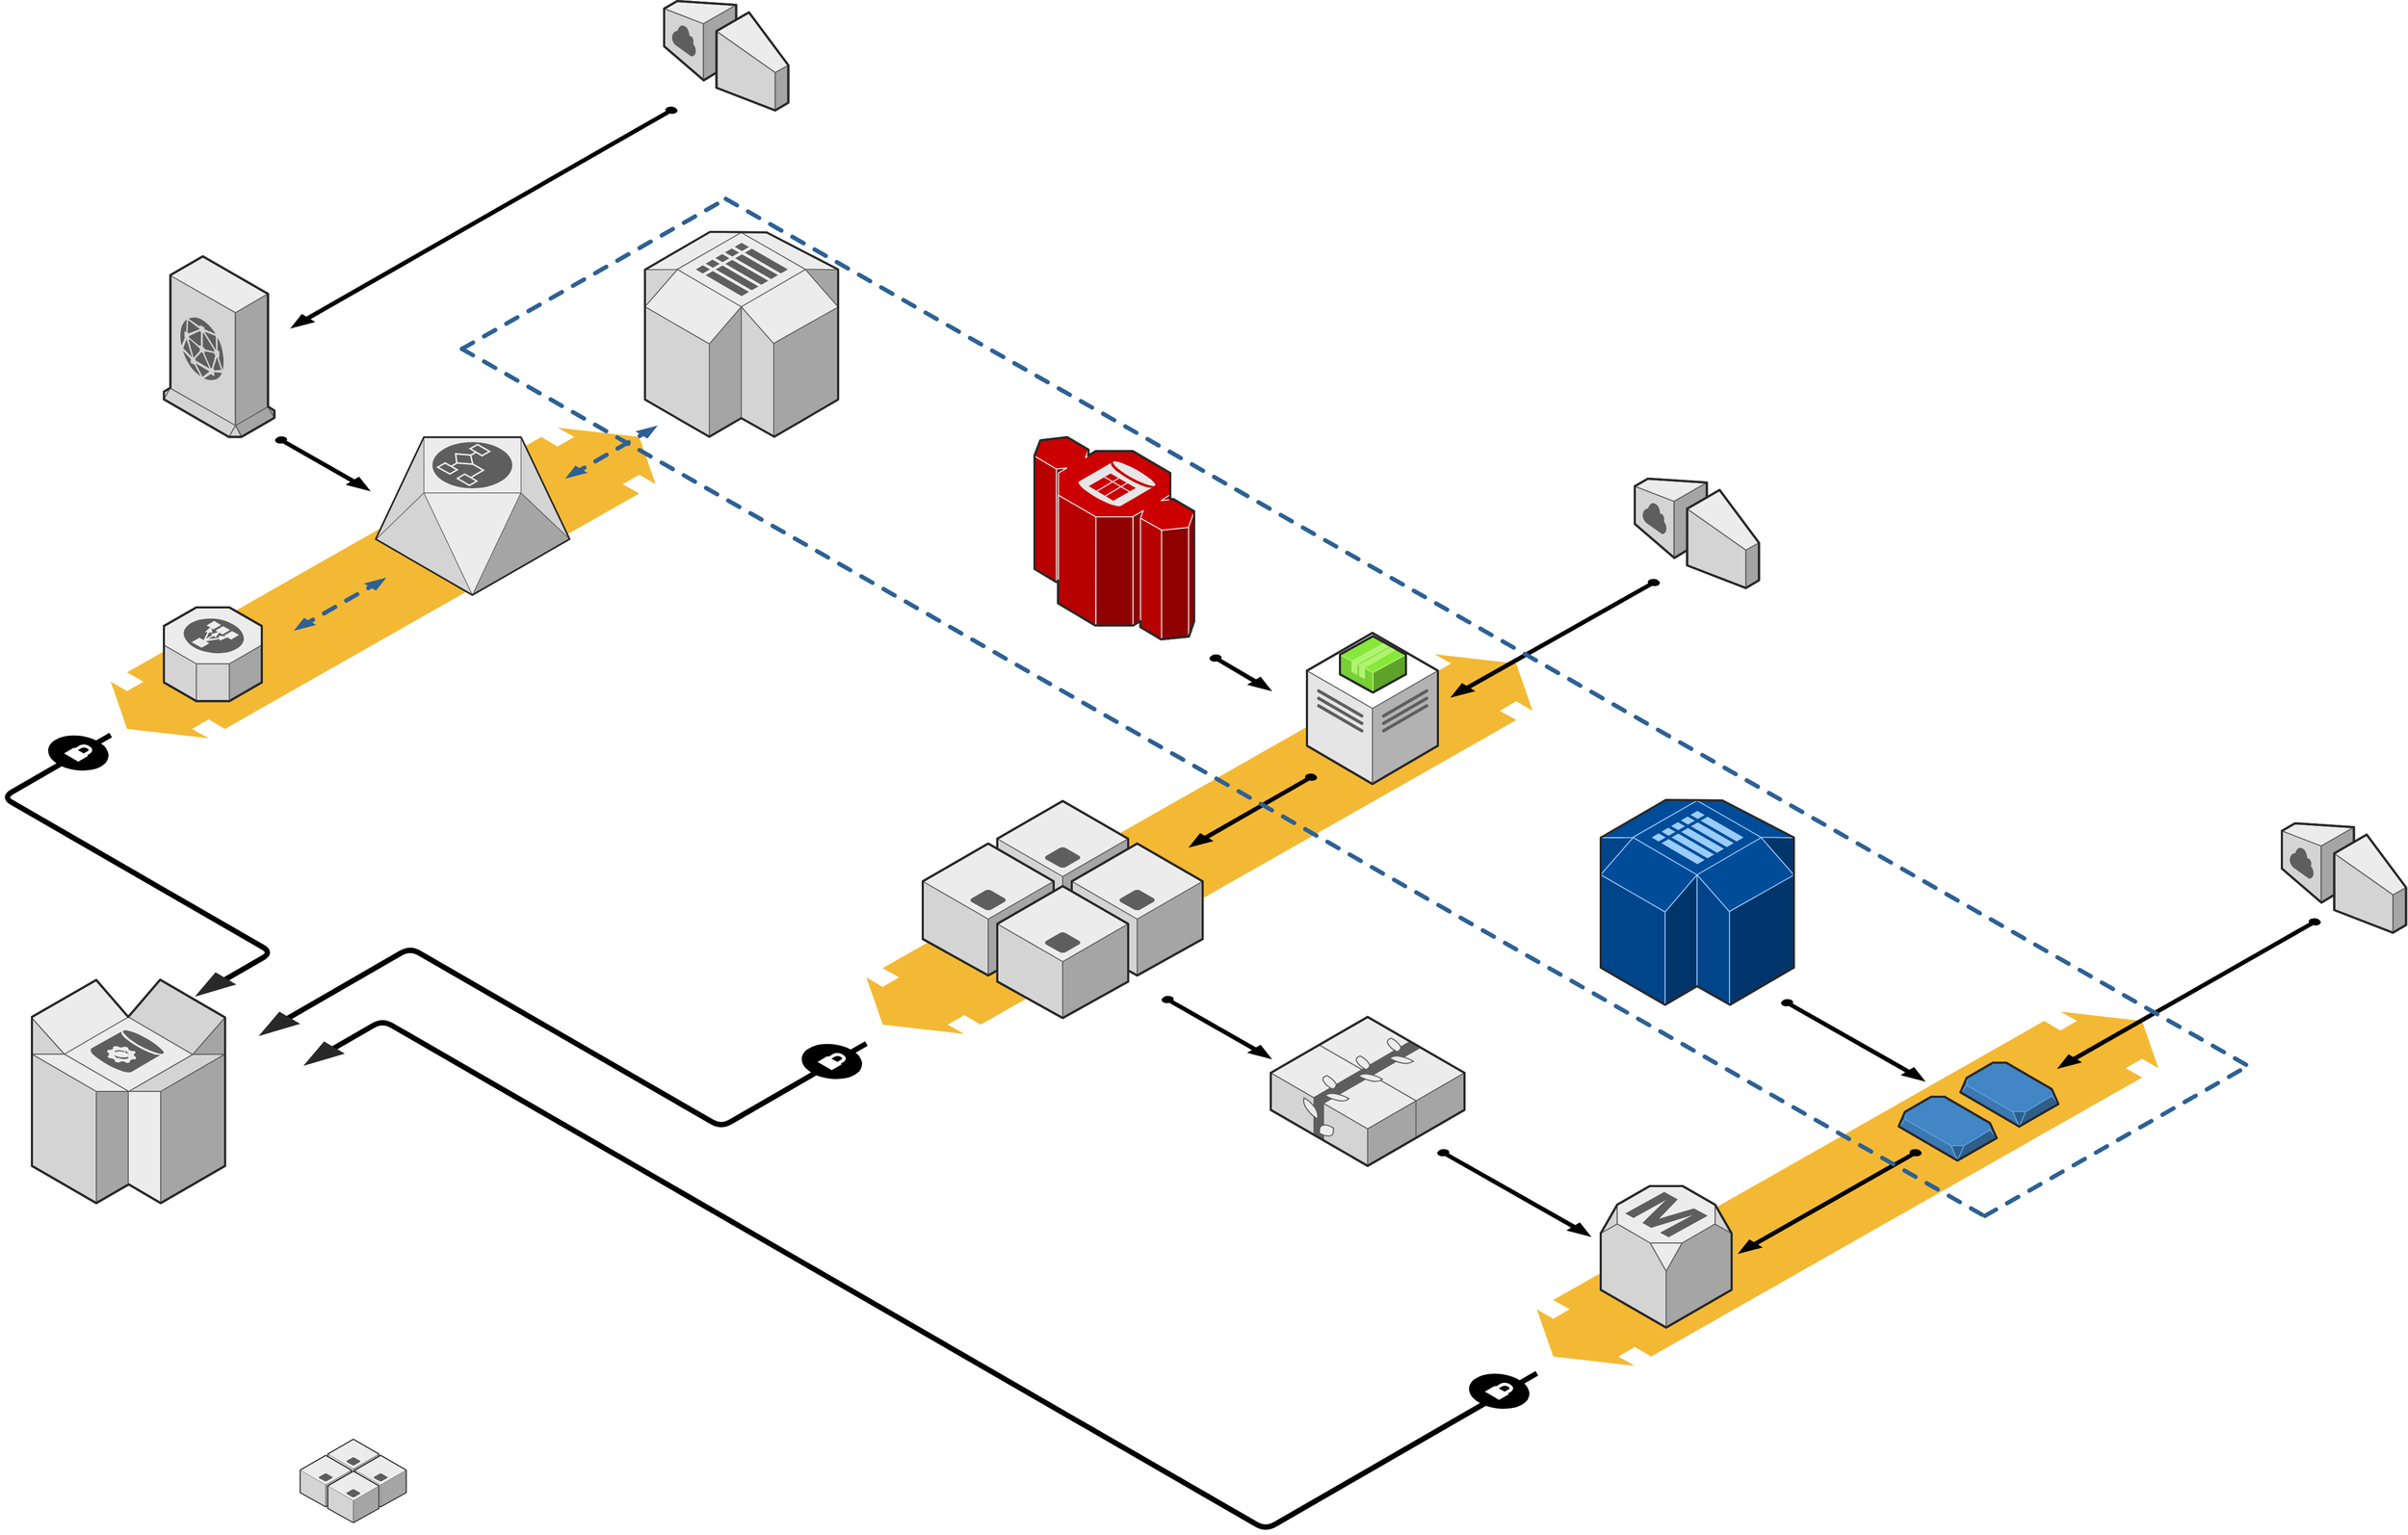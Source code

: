 <mxfile version="15.5.1" type="github" pages="2">
  <diagram name="Page-1" id="aaaa8250-4180-3840-79b5-4cada1eebb92">
    <mxGraphModel dx="2060" dy="1175" grid="1" gridSize="10" guides="1" tooltips="1" connect="1" arrows="1" fold="1" page="1" pageScale="1" pageWidth="850" pageHeight="1100" background="none" math="0" shadow="0">
      <root>
        <mxCell id="0" />
        <mxCell id="1" parent="0" />
        <mxCell id="d5ac148becb70bc-7" value="" style="verticalLabelPosition=bottom;html=1;verticalAlign=top;strokeWidth=1;dashed=0;shape=mxgraph.aws3d.flatDoubleEdge;fillColor=#000000;aspect=fixed;rounded=1;shadow=0;comic=0;fontFamily=Verdana;fontSize=12;flipV=1;" parent="1" vertex="1">
          <mxGeometry x="1602" y="1328" width="584" height="333" as="geometry" />
        </mxCell>
        <mxCell id="1a8abee3a6cfdf20-38" value="" style="verticalLabelPosition=bottom;html=1;verticalAlign=top;strokeWidth=1;dashed=0;shape=mxgraph.aws3d.flatDoubleEdge;fillColor=#000000;aspect=fixed;rounded=1;shadow=0;comic=0;fontFamily=Verdana;fontSize=12;flipV=1;" parent="1" vertex="1">
          <mxGeometry x="972" y="992" width="626" height="357" as="geometry" />
        </mxCell>
        <mxCell id="1a8abee3a6cfdf20-28" value="" style="verticalLabelPosition=bottom;html=1;verticalAlign=top;strokeWidth=1;dashed=0;shape=mxgraph.aws3d.flatDoubleEdge;fillColor=#000000;aspect=fixed;rounded=1;shadow=0;comic=0;fontFamily=Verdana;fontSize=12;flipV=1;" parent="1" vertex="1">
          <mxGeometry x="262" y="779" width="512" height="292" as="geometry" />
        </mxCell>
        <mxCell id="1a8abee3a6cfdf20-3" value="" style="edgeStyle=isometricEdgeStyle;endArrow=none;html=1;labelBackgroundColor=none;strokeWidth=5;fontFamily=Verdana;fontSize=12" parent="1" edge="1">
          <mxGeometry width="50" height="100" relative="1" as="geometry">
            <mxPoint x="352" y="1308" as="sourcePoint" />
            <mxPoint x="262" y="1068" as="targetPoint" />
            <Array as="points">
              <mxPoint x="302" y="1208" />
            </Array>
          </mxGeometry>
        </mxCell>
        <mxCell id="1a8abee3a6cfdf20-4" value="" style="verticalLabelPosition=bottom;html=1;verticalAlign=top;strokeWidth=1;dashed=0;shape=mxgraph.aws3d.dynamoDb;fillColor=#ECECEC;strokeColor=#5E5E5E;aspect=fixed;rounded=1;shadow=0;comic=0;fontSize=12" parent="1" vertex="1">
          <mxGeometry x="188" y="1298" width="181.5" height="210" as="geometry" />
        </mxCell>
        <mxCell id="1a8abee3a6cfdf20-5" value="" style="edgeStyle=isometricEdgeStyle;endArrow=none;html=1;labelBackgroundColor=none;strokeColor=#000000;strokeWidth=5;fontFamily=Verdana;fontSize=12" parent="1" edge="1">
          <mxGeometry width="50" height="100" relative="1" as="geometry">
            <mxPoint x="422" y="1338" as="sourcePoint" />
            <mxPoint x="972" y="1358" as="targetPoint" />
            <Array as="points">
              <mxPoint x="682" y="1348" />
            </Array>
          </mxGeometry>
        </mxCell>
        <mxCell id="1a8abee3a6cfdf20-6" value="" style="verticalLabelPosition=bottom;html=1;verticalAlign=top;strokeWidth=1;dashed=0;shape=mxgraph.aws3d.elasticLoadBalancing;fillColor=#ECECEC;strokeColor=#5E5E5E;aspect=fixed;rounded=1;shadow=0;comic=0;fontSize=12;" parent="1" vertex="1">
          <mxGeometry x="312" y="948" width="92" height="88.17" as="geometry" />
        </mxCell>
        <mxCell id="1a8abee3a6cfdf20-7" value="" style="verticalLabelPosition=bottom;html=1;verticalAlign=top;strokeWidth=1;dashed=0;shape=mxgraph.aws3d.workflowService;fillColor=#ECECEC;strokeColor=#5E5E5E;aspect=fixed;rounded=1;shadow=0;comic=0;fontSize=12" parent="1" vertex="1">
          <mxGeometry x="511" y="788" width="182.2" height="148.4" as="geometry" />
        </mxCell>
        <mxCell id="1a8abee3a6cfdf20-8" value="" style="verticalLabelPosition=bottom;html=1;verticalAlign=top;strokeWidth=1;dashed=0;shape=mxgraph.aws3d.cloudfront;fillColor=#ECECEC;strokeColor=#5E5E5E;aspect=fixed;rounded=1;shadow=0;comic=0;fontSize=12" parent="1" vertex="1">
          <mxGeometry x="312" y="618" width="103.8" height="169.8" as="geometry" />
        </mxCell>
        <mxCell id="1a8abee3a6cfdf20-9" value="" style="verticalLabelPosition=bottom;html=1;verticalAlign=top;strokeWidth=1;dashed=0;shape=mxgraph.aws3d.internetGateway;fillColor=#ECECEC;strokeColor=#5E5E5E;aspect=fixed;rounded=1;shadow=0;comic=0;fontSize=12;flipH=1;flipV=0;" parent="1" vertex="1">
          <mxGeometry x="782" y="378" width="116.7" height="102.8" as="geometry" />
        </mxCell>
        <mxCell id="1a8abee3a6cfdf20-10" value="" style="verticalLabelPosition=bottom;html=1;verticalAlign=top;strokeWidth=1;dashed=0;shape=mxgraph.aws3d.internetGateway;fillColor=#ECECEC;strokeColor=#5E5E5E;aspect=fixed;rounded=1;shadow=0;comic=0;fontSize=12;flipH=1;flipV=0;" parent="1" vertex="1">
          <mxGeometry x="1694" y="827" width="116.7" height="102.8" as="geometry" />
        </mxCell>
        <mxCell id="1a8abee3a6cfdf20-11" value="" style="verticalLabelPosition=bottom;html=1;verticalAlign=top;strokeWidth=1;dashed=0;shape=mxgraph.aws3d.internetGateway;fillColor=#ECECEC;strokeColor=#5E5E5E;aspect=fixed;rounded=1;shadow=0;comic=0;fontSize=12;flipH=1;flipV=0;" parent="1" vertex="1">
          <mxGeometry x="2302" y="1151" width="116.7" height="102.8" as="geometry" />
        </mxCell>
        <mxCell id="1a8abee3a6cfdf20-12" value="" style="verticalLabelPosition=bottom;html=1;verticalAlign=top;strokeWidth=1;dashed=0;shape=mxgraph.aws3d.redshift;fillColor=#CC0000;strokeColor=#E6E6E6;aspect=fixed;rounded=1;shadow=0;comic=0;fontSize=12" parent="1" vertex="1">
          <mxGeometry x="1130" y="788" width="150" height="190" as="geometry" />
        </mxCell>
        <mxCell id="1a8abee3a6cfdf20-13" value="" style="verticalLabelPosition=bottom;html=1;verticalAlign=top;strokeWidth=1;dashed=0;shape=mxgraph.aws3d.simpleDb2;fillColor=#ECECEC;strokeColor=#5E5E5E;aspect=fixed;rounded=1;shadow=0;comic=0;fontSize=12" parent="1" vertex="1">
          <mxGeometry x="764" y="595" width="181.5" height="192.6" as="geometry" />
        </mxCell>
        <mxCell id="1a8abee3a6cfdf20-14" value="" style="verticalLabelPosition=bottom;html=1;verticalAlign=top;strokeWidth=1;dashed=0;shape=mxgraph.aws3d.snapshot;fillColor=#4286c5;strokeColor=#57A2D8;aspect=fixed;rounded=1;shadow=0;comic=0;fontSize=12" parent="1" vertex="1">
          <mxGeometry x="2000" y="1376" width="92" height="60" as="geometry" />
        </mxCell>
        <mxCell id="1a8abee3a6cfdf20-15" value="" style="verticalLabelPosition=bottom;html=1;verticalAlign=top;strokeWidth=1;dashed=0;shape=mxgraph.aws3d.application_server;fillColor=#ECECEC;strokeColor=#5E5E5E;aspect=fixed;rounded=1;shadow=0;comic=0;fontSize=12" parent="1" vertex="1">
          <mxGeometry x="1095" y="1130" width="123" height="124" as="geometry" />
        </mxCell>
        <mxCell id="1a8abee3a6cfdf20-16" value="" style="verticalLabelPosition=bottom;html=1;verticalAlign=top;strokeWidth=1;dashed=0;shape=mxgraph.aws3d.application_server;fillColor=#ECECEC;strokeColor=#5E5E5E;aspect=fixed;rounded=1;shadow=0;comic=0;fontSize=12" parent="1" vertex="1">
          <mxGeometry x="1025" y="1170" width="123" height="124" as="geometry" />
        </mxCell>
        <mxCell id="1a8abee3a6cfdf20-17" value="" style="verticalLabelPosition=bottom;html=1;verticalAlign=top;strokeWidth=1;dashed=0;shape=mxgraph.aws3d.application_server;fillColor=#ECECEC;strokeColor=#5E5E5E;aspect=fixed;rounded=1;shadow=0;comic=0;fontSize=12" parent="1" vertex="1">
          <mxGeometry x="1165" y="1170" width="123" height="124" as="geometry" />
        </mxCell>
        <mxCell id="1a8abee3a6cfdf20-18" value="" style="verticalLabelPosition=bottom;html=1;verticalAlign=top;strokeWidth=1;dashed=0;shape=mxgraph.aws3d.application_server;fillColor=#ECECEC;strokeColor=#5E5E5E;aspect=fixed;rounded=1;shadow=0;comic=0;fontSize=12" parent="1" vertex="1">
          <mxGeometry x="1095" y="1210" width="123" height="124" as="geometry" />
        </mxCell>
        <mxCell id="1a8abee3a6cfdf20-19" value="" style="verticalLabelPosition=bottom;html=1;verticalAlign=top;strokeWidth=1;dashed=0;shape=mxgraph.aws3d.elasticBeanstalk;fillColor=#ECECEC;strokeColor=#5E5E5E;aspect=fixed;rounded=1;shadow=0;comic=0;fontSize=12" parent="1" vertex="1">
          <mxGeometry x="1352" y="1333" width="182" height="140" as="geometry" />
        </mxCell>
        <mxCell id="1a8abee3a6cfdf20-20" value="" style="verticalLabelPosition=bottom;html=1;verticalAlign=top;strokeWidth=1;dashed=0;shape=mxgraph.aws3d.simpleDb2;fillColor=#004C99;strokeColor=#99CCFF;aspect=fixed;rounded=1;shadow=0;comic=0;fontSize=12" parent="1" vertex="1">
          <mxGeometry x="1662" y="1129" width="181.5" height="192.6" as="geometry" />
        </mxCell>
        <mxCell id="1a8abee3a6cfdf20-22" value="" style="verticalLabelPosition=bottom;html=1;verticalAlign=top;strokeWidth=1;dashed=0;shape=mxgraph.aws3d.dataCenter;fillColor=#ffffff;strokeColor=#5E5E5E;aspect=fixed;rounded=1;shadow=0;comic=0;fontSize=12" parent="1" vertex="1">
          <mxGeometry x="1386" y="972" width="123" height="142" as="geometry" />
        </mxCell>
        <mxCell id="1a8abee3a6cfdf20-23" value="" style="verticalLabelPosition=bottom;html=1;verticalAlign=top;strokeWidth=1;dashed=0;shape=mxgraph.aws3d.application2;fillColor=#86E83A;strokeColor=#B0F373;aspect=fixed;rounded=1;shadow=0;comic=0;fontSize=12" parent="1" vertex="1">
          <mxGeometry x="1417" y="975" width="62" height="53" as="geometry" />
        </mxCell>
        <mxCell id="1a8abee3a6cfdf20-25" value="" style="verticalLabelPosition=bottom;html=1;verticalAlign=top;strokeWidth=1;dashed=0;shape=mxgraph.aws3d.arrowhead;aspect=fixed;rounded=1;shadow=0;comic=0;fillColor=none;fontFamily=Verdana;fontSize=12;fontColor=#000000;flipV=1;" parent="1" vertex="1">
          <mxGeometry x="341" y="1291" width="39" height="23" as="geometry" />
        </mxCell>
        <mxCell id="1a8abee3a6cfdf20-27" value="" style="verticalLabelPosition=bottom;html=1;verticalAlign=top;strokeWidth=1;dashed=0;shape=mxgraph.aws3d.arrowhead;aspect=fixed;rounded=1;shadow=0;comic=0;fillColor=none;fontFamily=Verdana;fontSize=12;fontColor=#000000;flipV=1;" parent="1" vertex="1">
          <mxGeometry x="401" y="1328" width="39" height="23" as="geometry" />
        </mxCell>
        <mxCell id="1a8abee3a6cfdf20-1" value="" style="verticalLabelPosition=bottom;html=1;verticalAlign=top;strokeWidth=1;dashed=0;shape=mxgraph.aws3d.secureConnection;fillColor=#000000;strokeColor=#ffffff;aspect=fixed;rounded=1;shadow=0;comic=0;fontSize=12" parent="1" vertex="1">
          <mxGeometry x="203" y="1068" width="57.0" height="34" as="geometry" />
        </mxCell>
        <mxCell id="1a8abee3a6cfdf20-29" value="" style="verticalLabelPosition=bottom;html=1;verticalAlign=top;strokeWidth=1;dashed=0;shape=mxgraph.aws3d.dashedEdgeDouble;fillColor=#000000;aspect=fixed;rounded=1;shadow=0;comic=0;fontFamily=Verdana;fontSize=12;flipV=1;" parent="1" vertex="1">
          <mxGeometry x="434" y="920" width="87" height="50" as="geometry" />
        </mxCell>
        <mxCell id="1a8abee3a6cfdf20-30" value="" style="verticalLabelPosition=bottom;html=1;verticalAlign=top;strokeWidth=1;dashed=0;shape=mxgraph.aws3d.dashedEdgeDouble;fillColor=#000000;aspect=fixed;rounded=1;shadow=0;comic=0;fontFamily=Verdana;fontSize=12;flipV=1;" parent="1" vertex="1">
          <mxGeometry x="689" y="777" width="87" height="50" as="geometry" />
        </mxCell>
        <mxCell id="1a8abee3a6cfdf20-33" value="" style="verticalLabelPosition=bottom;html=1;verticalAlign=top;strokeWidth=1;dashed=0;shape=mxgraph.aws3d.arrowSE;fillColor=#000000;aspect=fixed;rounded=1;shadow=0;comic=0;fontFamily=Verdana;fontSize=12;" parent="1" vertex="1">
          <mxGeometry x="417" y="788" width="88" height="50" as="geometry" />
        </mxCell>
        <mxCell id="1a8abee3a6cfdf20-34" value="" style="verticalLabelPosition=bottom;html=1;verticalAlign=top;strokeWidth=1;dashed=0;shape=mxgraph.aws3d.arrowSW;fillColor=#000000;aspect=fixed;rounded=1;shadow=0;comic=0;fontFamily=Verdana;fontSize=12;" parent="1" vertex="1">
          <mxGeometry x="432" y="478" width="362" height="207" as="geometry" />
        </mxCell>
        <mxCell id="1a8abee3a6cfdf20-35" value="" style="verticalLabelPosition=bottom;html=1;verticalAlign=top;strokeWidth=1;dashed=0;shape=mxgraph.aws3d.arrowSE;fillColor=#000000;aspect=fixed;rounded=1;shadow=0;comic=0;fontFamily=Verdana;fontSize=12" parent="1" vertex="1">
          <mxGeometry x="1295" y="993" width="57" height="33" as="geometry" />
        </mxCell>
        <mxCell id="1a8abee3a6cfdf20-36" value="" style="verticalLabelPosition=bottom;html=1;verticalAlign=top;strokeWidth=1;dashed=0;shape=mxgraph.aws3d.arrowSW;fillColor=#000000;aspect=fixed;rounded=1;shadow=0;comic=0;fontFamily=Verdana;fontSize=12" parent="1" vertex="1">
          <mxGeometry x="1522" y="922" width="195" height="110" as="geometry" />
        </mxCell>
        <mxCell id="1a8abee3a6cfdf20-37" value="" style="verticalLabelPosition=bottom;html=1;verticalAlign=top;strokeWidth=1;dashed=0;shape=mxgraph.aws3d.arrowSW;fillColor=#000000;aspect=fixed;rounded=1;shadow=0;comic=0;fontFamily=Verdana;fontSize=12" parent="1" vertex="1">
          <mxGeometry x="1276" y="1105" width="119" height="68" as="geometry" />
        </mxCell>
        <mxCell id="1a8abee3a6cfdf20-39" value="" style="verticalLabelPosition=bottom;html=1;verticalAlign=top;strokeWidth=1;dashed=0;shape=mxgraph.aws3d.arrowSE;fillColor=#000000;aspect=fixed;rounded=1;shadow=0;comic=0;fontFamily=Verdana;fontSize=12" parent="1" vertex="1">
          <mxGeometry x="1250" y="1314" width="102" height="58" as="geometry" />
        </mxCell>
        <mxCell id="d5ac148becb70bc-1" value="" style="verticalLabelPosition=bottom;html=1;verticalAlign=top;strokeWidth=1;dashed=0;shape=mxgraph.aws3d.arrowSE;fillColor=#000000;aspect=fixed;rounded=1;shadow=0;comic=0;fontFamily=Verdana;fontSize=12" parent="1" vertex="1">
          <mxGeometry x="1509" y="1458" width="143" height="81" as="geometry" />
        </mxCell>
        <mxCell id="d5ac148becb70bc-2" value="" style="verticalLabelPosition=bottom;html=1;verticalAlign=top;strokeWidth=1;dashed=0;shape=mxgraph.aws3d.snapshot;fillColor=#4286c5;strokeColor=#57A2D8;aspect=fixed;rounded=1;shadow=0;comic=0;fontFamily=Verdana;fontSize=12" parent="1" vertex="1">
          <mxGeometry x="1942" y="1408" width="92" height="60" as="geometry" />
        </mxCell>
        <mxCell id="d5ac148becb70bc-3" value="" style="verticalLabelPosition=bottom;html=1;verticalAlign=top;strokeWidth=1;dashed=0;shape=mxgraph.aws3d.rdsMaster;fillColor=#ECECEC;strokeColor=#5E5E5E;aspect=fixed;rounded=1;shadow=0;comic=0;fontFamily=Verdana;fontSize=12" parent="1" vertex="1">
          <mxGeometry x="1662" y="1492" width="123" height="133" as="geometry" />
        </mxCell>
        <mxCell id="d5ac148becb70bc-4" value="" style="verticalLabelPosition=bottom;html=1;verticalAlign=top;strokeWidth=1;dashed=0;shape=mxgraph.aws3d.arrowSW;fillColor=#000000;aspect=fixed;rounded=1;shadow=0;comic=0;fontFamily=Verdana;fontSize=12" parent="1" vertex="1">
          <mxGeometry x="1792" y="1458" width="171" height="97" as="geometry" />
        </mxCell>
        <mxCell id="d5ac148becb70bc-5" value="" style="verticalLabelPosition=bottom;html=1;verticalAlign=top;strokeWidth=1;dashed=0;shape=mxgraph.aws3d.arrowSE;fillColor=#000000;aspect=fixed;rounded=1;shadow=0;comic=0;fontFamily=Verdana;fontSize=12" parent="1" vertex="1">
          <mxGeometry x="1832" y="1317" width="134" height="76" as="geometry" />
        </mxCell>
        <mxCell id="d5ac148becb70bc-6" value="" style="verticalLabelPosition=bottom;html=1;verticalAlign=top;strokeWidth=1;dashed=0;shape=mxgraph.aws3d.arrowSW;fillColor=#000000;aspect=fixed;rounded=1;shadow=0;comic=0;fontFamily=Verdana;fontSize=12" parent="1" vertex="1">
          <mxGeometry x="2092" y="1241" width="246" height="140" as="geometry" />
        </mxCell>
        <mxCell id="d5ac148becb70bc-8" value="" style="verticalLabelPosition=bottom;html=1;verticalAlign=top;strokeWidth=1;dashed=0;shape=mxgraph.aws3d.dashedArrowlessEdge;aspect=fixed;rounded=1;shadow=0;comic=0;fontFamily=Verdana;fontSize=12" parent="1" vertex="1">
          <mxGeometry x="840" y="564" width="1432" height="816" as="geometry" />
        </mxCell>
        <mxCell id="d5ac148becb70bc-9" value="" style="verticalLabelPosition=bottom;html=1;verticalAlign=top;strokeWidth=1;dashed=0;shape=mxgraph.aws3d.dashedArrowlessEdge;aspect=fixed;rounded=1;shadow=0;comic=0;fontFamily=Verdana;fontSize=12" parent="1" vertex="1">
          <mxGeometry x="592" y="705" width="1432" height="816" as="geometry" />
        </mxCell>
        <mxCell id="d5ac148becb70bc-10" value="" style="verticalLabelPosition=bottom;html=1;verticalAlign=top;strokeWidth=1;dashed=0;shape=mxgraph.aws3d.dashedArrowlessEdge;fillColor=#000000;aspect=fixed;rounded=1;shadow=0;comic=0;fontFamily=Verdana;fontSize=12;fontColor=#000000;flipV=1;" parent="1" vertex="1">
          <mxGeometry x="592" y="564" width="248" height="141" as="geometry" />
        </mxCell>
        <mxCell id="d5ac148becb70bc-12" value="" style="verticalLabelPosition=bottom;html=1;verticalAlign=top;strokeWidth=1;dashed=0;shape=mxgraph.aws3d.dashedArrowlessEdge;aspect=fixed;rounded=1;shadow=0;comic=0;fontFamily=Verdana;fontSize=12;flipV=1;" parent="1" vertex="1">
          <mxGeometry x="2023" y="1378" width="249" height="142" as="geometry" />
        </mxCell>
        <mxCell id="1a8abee3a6cfdf20-2" value="" style="verticalLabelPosition=bottom;html=1;verticalAlign=top;strokeWidth=1;dashed=0;shape=mxgraph.aws3d.secureConnection;fillColor=#000000;strokeColor=#ffffff;aspect=fixed;rounded=1;shadow=0;comic=0;fontSize=12" parent="1" vertex="1">
          <mxGeometry x="911" y="1358" width="57.0" height="34" as="geometry" />
        </mxCell>
        <mxCell id="d5ac148becb70bc-14" value="" style="edgeStyle=isometricEdgeStyle;endArrow=none;html=1;labelBackgroundColor=none;strokeWidth=5;fontFamily=Verdana;fontSize=12" parent="1" edge="1">
          <mxGeometry width="50" height="100" relative="1" as="geometry">
            <mxPoint x="462" y="1368" as="sourcePoint" />
            <mxPoint x="1602" y="1668" as="targetPoint" />
            <Array as="points">
              <mxPoint x="902" y="1558" />
            </Array>
          </mxGeometry>
        </mxCell>
        <mxCell id="d5ac148becb70bc-15" value="" style="verticalLabelPosition=bottom;html=1;verticalAlign=top;strokeWidth=1;dashed=0;shape=mxgraph.aws3d.arrowhead;aspect=fixed;rounded=1;shadow=0;comic=0;fillColor=none;fontFamily=Verdana;fontSize=12;fontColor=#000000;flipV=1;" parent="1" vertex="1">
          <mxGeometry x="443" y="1356" width="39" height="23" as="geometry" />
        </mxCell>
        <mxCell id="d5ac148becb70bc-16" value="" style="verticalLabelPosition=bottom;html=1;verticalAlign=top;strokeWidth=1;dashed=0;shape=mxgraph.aws3d.secureConnection;fillColor=#000000;strokeColor=#ffffff;aspect=fixed;rounded=1;shadow=0;comic=0;fontSize=12" parent="1" vertex="1">
          <mxGeometry x="1538" y="1668" width="57.0" height="34" as="geometry" />
        </mxCell>
        <mxCell id="-aamLcW0gmkT2WeqSgsz-1" value="" style="group" parent="1" vertex="1" connectable="0">
          <mxGeometry x="440" y="1730" width="99.73" height="78.47" as="geometry" />
        </mxCell>
        <mxCell id="-aamLcW0gmkT2WeqSgsz-2" value="" style="verticalLabelPosition=bottom;html=1;verticalAlign=top;strokeWidth=1;align=center;outlineConnect=0;dashed=0;outlineConnect=0;shape=mxgraph.aws3d.application_server;fillColor=#ECECEC;strokeColor=#5E5E5E;aspect=fixed;hachureGap=4;pointerEvents=0;" parent="-aamLcW0gmkT2WeqSgsz-1" vertex="1">
          <mxGeometry x="26" width="48.08" height="48.47" as="geometry" />
        </mxCell>
        <mxCell id="-aamLcW0gmkT2WeqSgsz-3" value="" style="verticalLabelPosition=bottom;html=1;verticalAlign=top;strokeWidth=1;align=center;outlineConnect=0;dashed=0;outlineConnect=0;shape=mxgraph.aws3d.application_server;fillColor=#ECECEC;strokeColor=#5E5E5E;aspect=fixed;hachureGap=4;pointerEvents=0;" parent="-aamLcW0gmkT2WeqSgsz-1" vertex="1">
          <mxGeometry y="15.12" width="48.08" height="48.47" as="geometry" />
        </mxCell>
        <mxCell id="-aamLcW0gmkT2WeqSgsz-4" value="" style="verticalLabelPosition=bottom;html=1;verticalAlign=top;strokeWidth=1;align=center;outlineConnect=0;dashed=0;outlineConnect=0;shape=mxgraph.aws3d.application_server;fillColor=#ECECEC;strokeColor=#5E5E5E;aspect=fixed;hachureGap=4;pointerEvents=0;" parent="-aamLcW0gmkT2WeqSgsz-1" vertex="1">
          <mxGeometry x="51.65" y="15.12" width="48.08" height="48.47" as="geometry" />
        </mxCell>
        <mxCell id="-aamLcW0gmkT2WeqSgsz-5" value="" style="verticalLabelPosition=bottom;html=1;verticalAlign=top;strokeWidth=1;align=center;outlineConnect=0;dashed=0;outlineConnect=0;shape=mxgraph.aws3d.application_server;fillColor=#ECECEC;strokeColor=#5E5E5E;aspect=fixed;hachureGap=4;pointerEvents=0;" parent="-aamLcW0gmkT2WeqSgsz-1" vertex="1">
          <mxGeometry x="26" y="30" width="48.08" height="48.47" as="geometry" />
        </mxCell>
      </root>
    </mxGraphModel>
  </diagram>
  <diagram id="nsjqCTBeV3pLZmGyA_B5" name="第 2 页">
    <mxGraphModel dx="1766" dy="1007" grid="1" gridSize="10" guides="1" tooltips="1" connect="1" arrows="1" fold="1" page="1" pageScale="1" pageWidth="827" pageHeight="1169" math="0" shadow="0">
      <root>
        <mxCell id="tBE1hfO_hj8k_L_EN7YG-0" />
        <mxCell id="tBE1hfO_hj8k_L_EN7YG-1" parent="tBE1hfO_hj8k_L_EN7YG-0" />
        <mxCell id="dpLy3c-Wbyfxtii8K4Rd-2" value="" style="shape=parallelogram;perimeter=parallelogramPerimeter;whiteSpace=wrap;html=1;fixedSize=1;fontSize=24;fontColor=#330000;strokeColor=#FF8000;fillColor=#FCE4CA;rotation=30;size=52.91;strokeWidth=2;dashed=1;" vertex="1" parent="tBE1hfO_hj8k_L_EN7YG-1">
          <mxGeometry x="548.5" y="269.7" width="426.35" height="99.89" as="geometry" />
        </mxCell>
        <mxCell id="dpLy3c-Wbyfxtii8K4Rd-1" value="" style="shape=parallelogram;perimeter=parallelogramPerimeter;whiteSpace=wrap;html=1;fixedSize=1;fontSize=24;fontColor=#330000;strokeColor=#2D6195;fillColor=#E6E6E6;rotation=30;size=52.91;strokeWidth=2;dashed=1;" vertex="1" parent="tBE1hfO_hj8k_L_EN7YG-1">
          <mxGeometry x="420.07" y="350" width="426.35" height="99.89" as="geometry" />
        </mxCell>
        <mxCell id="FHfCrx48nk_ye4kjojyk-2" value="" style="verticalLabelPosition=bottom;html=1;verticalAlign=top;strokeWidth=1;align=center;outlineConnect=0;dashed=0;outlineConnect=0;shape=mxgraph.aws3d.flatEdge;fillColor=#000000;aspect=fixed;hachureGap=4;pointerEvents=0;fontSize=16;direction=west;" parent="tBE1hfO_hj8k_L_EN7YG-1" vertex="1">
          <mxGeometry x="501.5" y="505.47" width="63.2" height="36" as="geometry" />
        </mxCell>
        <mxCell id="FHfCrx48nk_ye4kjojyk-3" value="" style="verticalLabelPosition=bottom;html=1;verticalAlign=top;strokeWidth=1;align=center;outlineConnect=0;dashed=0;outlineConnect=0;shape=mxgraph.aws3d.flatEdge;fillColor=#000000;aspect=fixed;hachureGap=4;pointerEvents=0;fontSize=16;" parent="tBE1hfO_hj8k_L_EN7YG-1" vertex="1">
          <mxGeometry x="585.63" y="444.77" width="63.2" height="36" as="geometry" />
        </mxCell>
        <mxCell id="FHfCrx48nk_ye4kjojyk-1" value="" style="verticalLabelPosition=bottom;html=1;verticalAlign=top;strokeWidth=1;align=center;outlineConnect=0;dashed=0;outlineConnect=0;shape=mxgraph.aws3d.flatEdge;fillColor=#000000;aspect=fixed;hachureGap=4;pointerEvents=0;fontSize=16;direction=west;" parent="tBE1hfO_hj8k_L_EN7YG-1" vertex="1">
          <mxGeometry x="382" y="430.7" width="63.2" height="36" as="geometry" />
        </mxCell>
        <mxCell id="6hTq0c1FNIKxcJduhz42-1" value="" style="verticalLabelPosition=bottom;html=1;verticalAlign=top;strokeWidth=1;align=center;outlineConnect=0;dashed=0;outlineConnect=0;shape=mxgraph.aws3d.flatEdge;fillColor=#000000;aspect=fixed;hachureGap=4;pointerEvents=0;fontSize=16;" parent="tBE1hfO_hj8k_L_EN7YG-1" vertex="1">
          <mxGeometry x="466.13" y="370" width="63.2" height="36" as="geometry" />
        </mxCell>
        <mxCell id="2m4aps0aa2nexwvibtKB-0" value="" style="verticalLabelPosition=bottom;html=1;verticalAlign=top;strokeWidth=1;align=center;outlineConnect=0;dashed=0;outlineConnect=0;shape=mxgraph.aws3d.lambda;fillColor=#CCCCCC;strokeColor=#7D7D7D;aspect=fixed;rounded=0;" parent="tBE1hfO_hj8k_L_EN7YG-1" vertex="1">
          <mxGeometry x="270" y="552.01" width="42" height="49.99" as="geometry" />
        </mxCell>
        <mxCell id="31tEx8QUbXNg7sP5hSZv-0" value="" style="verticalLabelPosition=bottom;html=1;verticalAlign=top;strokeWidth=1;align=center;outlineConnect=0;dashed=0;outlineConnect=0;shape=mxgraph.aws3d.end_user;strokeColor=none;fillColor=#777777;aspect=fixed;rounded=0;" parent="tBE1hfO_hj8k_L_EN7YG-1" vertex="1">
          <mxGeometry x="99.73" y="510" width="29.27" height="60" as="geometry" />
        </mxCell>
        <mxCell id="dkaP28YmC-CtWKrI2Xkm-2" value="" style="verticalLabelPosition=bottom;html=1;verticalAlign=top;strokeWidth=1;align=center;outlineConnect=0;dashed=0;outlineConnect=0;shape=mxgraph.aws3d.s3;fillColor=#7EA6E0;strokeColor=#5E5E5E;aspect=fixed;hachureGap=4;pointerEvents=0;" parent="tBE1hfO_hj8k_L_EN7YG-1" vertex="1">
          <mxGeometry x="414" y="370" width="52.13" height="53.82" as="geometry" />
        </mxCell>
        <mxCell id="N07oXS3DW9yIB8fiAPG2-0" value="" style="endArrow=none;html=1;sourcePerimeterSpacing=8;targetPerimeterSpacing=8;strokeWidth=2;startArrow=none;startFill=0;endFill=0;" parent="tBE1hfO_hj8k_L_EN7YG-1" edge="1">
          <mxGeometry width="50" height="50" relative="1" as="geometry">
            <mxPoint x="135" y="547" as="sourcePoint" />
            <mxPoint x="400" y="370" as="targetPoint" />
          </mxGeometry>
        </mxCell>
        <mxCell id="DWlXAn_-Y49QjnmiiAoQ-0" value="Git" style="text;html=1;strokeColor=none;fillColor=none;align=center;verticalAlign=middle;whiteSpace=wrap;rounded=0;hachureGap=4;pointerEvents=0;" parent="tBE1hfO_hj8k_L_EN7YG-1" vertex="1">
          <mxGeometry x="260" y="610" width="40" height="20" as="geometry" />
        </mxCell>
        <mxCell id="DWlXAn_-Y49QjnmiiAoQ-1" value="S3" style="text;html=1;strokeColor=none;fillColor=none;align=center;verticalAlign=middle;whiteSpace=wrap;rounded=0;hachureGap=4;pointerEvents=0;" parent="tBE1hfO_hj8k_L_EN7YG-1" vertex="1">
          <mxGeometry x="420.07" y="423.82" width="40" height="20" as="geometry" />
        </mxCell>
        <mxCell id="DWlXAn_-Y49QjnmiiAoQ-2" value="Developer" style="text;html=1;strokeColor=none;fillColor=none;align=center;verticalAlign=middle;whiteSpace=wrap;rounded=0;hachureGap=4;pointerEvents=0;" parent="tBE1hfO_hj8k_L_EN7YG-1" vertex="1">
          <mxGeometry x="94.37" y="570" width="40" height="20" as="geometry" />
        </mxCell>
        <mxCell id="BTR6O65u8SafIO6M4PBs-0" value="" style="endArrow=none;html=1;startSize=2;endSize=2;sourcePerimeterSpacing=8;targetPerimeterSpacing=8;strokeWidth=2;endFill=0;startArrow=classicThin;startFill=1;" parent="tBE1hfO_hj8k_L_EN7YG-1" edge="1">
          <mxGeometry width="50" height="50" relative="1" as="geometry">
            <mxPoint x="263" y="587" as="sourcePoint" />
            <mxPoint x="163" y="527" as="targetPoint" />
          </mxGeometry>
        </mxCell>
        <mxCell id="BTR6O65u8SafIO6M4PBs-2" value="" style="verticalLabelPosition=bottom;html=1;verticalAlign=top;strokeWidth=1;align=center;outlineConnect=0;dashed=0;outlineConnect=0;shape=mxgraph.aws3d.worker;fillColor=#99CCFF;strokeColor=#4B647D;aspect=fixed;hachureGap=4;pointerEvents=0;" parent="tBE1hfO_hj8k_L_EN7YG-1" vertex="1">
          <mxGeometry x="356.82" y="620" width="45.88" height="31" as="geometry" />
        </mxCell>
        <mxCell id="BTR6O65u8SafIO6M4PBs-4" value="Code Analysis" style="text;html=1;strokeColor=none;fillColor=none;align=center;verticalAlign=middle;whiteSpace=wrap;rounded=0;hachureGap=4;pointerEvents=0;" parent="tBE1hfO_hj8k_L_EN7YG-1" vertex="1">
          <mxGeometry x="356.82" y="662.88" width="40" height="20" as="geometry" />
        </mxCell>
        <mxCell id="BTR6O65u8SafIO6M4PBs-5" value="" style="verticalLabelPosition=bottom;html=1;verticalAlign=top;strokeWidth=1;align=center;outlineConnect=0;dashed=0;outlineConnect=0;shape=mxgraph.aws3d.worker;fillColor=#FFB366;strokeColor=#9C6D3F;aspect=fixed;hachureGap=4;pointerEvents=0;" parent="tBE1hfO_hj8k_L_EN7YG-1" vertex="1">
          <mxGeometry x="440" y="670" width="45.88" height="31" as="geometry" />
        </mxCell>
        <mxCell id="BTR6O65u8SafIO6M4PBs-7" value="Unit&lt;br&gt;Test" style="text;html=1;strokeColor=none;fillColor=none;align=center;verticalAlign=middle;whiteSpace=wrap;rounded=0;hachureGap=4;pointerEvents=0;" parent="tBE1hfO_hj8k_L_EN7YG-1" vertex="1">
          <mxGeometry x="442.94" y="712.19" width="40" height="20" as="geometry" />
        </mxCell>
        <mxCell id="A0wPwYVv-zTo_8jrQD_y-1" value="" style="endArrow=classicThin;html=1;sourcePerimeterSpacing=8;targetPerimeterSpacing=8;strokeWidth=2;startArrow=none;startFill=0;endFill=1;" parent="tBE1hfO_hj8k_L_EN7YG-1" edge="1">
          <mxGeometry width="50" height="50" relative="1" as="geometry">
            <mxPoint x="308" y="609.99" as="sourcePoint" />
            <mxPoint x="348" y="634.99" as="targetPoint" />
          </mxGeometry>
        </mxCell>
        <mxCell id="A0wPwYVv-zTo_8jrQD_y-3" value="" style="endArrow=classicThin;html=1;sourcePerimeterSpacing=8;targetPerimeterSpacing=8;strokeWidth=2;startArrow=none;startFill=0;endFill=1;" parent="tBE1hfO_hj8k_L_EN7YG-1" edge="1">
          <mxGeometry width="50" height="50" relative="1" as="geometry">
            <mxPoint x="393.88" y="660.38" as="sourcePoint" />
            <mxPoint x="433.88" y="685.38" as="targetPoint" />
          </mxGeometry>
        </mxCell>
        <mxCell id="A0wPwYVv-zTo_8jrQD_y-5" value="" style="endArrow=none;html=1;sourcePerimeterSpacing=8;targetPerimeterSpacing=8;strokeWidth=2;startArrow=none;startFill=0;endFill=0;" parent="tBE1hfO_hj8k_L_EN7YG-1" edge="1">
          <mxGeometry width="50" height="50" relative="1" as="geometry">
            <mxPoint x="470.0" y="707.19" as="sourcePoint" />
            <mxPoint x="510.0" y="732.19" as="targetPoint" />
          </mxGeometry>
        </mxCell>
        <mxCell id="A0wPwYVv-zTo_8jrQD_y-6" value="" style="endArrow=none;html=1;sourcePerimeterSpacing=8;targetPerimeterSpacing=8;strokeWidth=2;startArrow=none;startFill=0;endFill=0;" parent="tBE1hfO_hj8k_L_EN7YG-1" edge="1">
          <mxGeometry width="50" height="50" relative="1" as="geometry">
            <mxPoint x="510.0" y="732.19" as="sourcePoint" />
            <mxPoint x="950" y="440" as="targetPoint" />
          </mxGeometry>
        </mxCell>
        <mxCell id="A0wPwYVv-zTo_8jrQD_y-8" value="" style="endArrow=none;html=1;sourcePerimeterSpacing=8;targetPerimeterSpacing=8;strokeWidth=2;startArrow=classicThin;startFill=1;endFill=0;" parent="tBE1hfO_hj8k_L_EN7YG-1" edge="1">
          <mxGeometry width="50" height="50" relative="1" as="geometry">
            <mxPoint x="540" y="610" as="sourcePoint" />
            <mxPoint x="620" y="660" as="targetPoint" />
          </mxGeometry>
        </mxCell>
        <mxCell id="8QtvbvFqvaqJi-UxOV-O-0" value="" style="verticalLabelPosition=bottom;html=1;verticalAlign=top;strokeWidth=1;align=center;outlineConnect=0;dashed=0;outlineConnect=0;shape=mxgraph.aws3d.dataCenter;strokeColor=#5E5E5E;aspect=fixed;hachureGap=4;pointerEvents=0;fillColor=#ECECEC;" parent="tBE1hfO_hj8k_L_EN7YG-1" vertex="1">
          <mxGeometry x="594.12" y="486.65" width="56" height="64.65" as="geometry" />
        </mxCell>
        <mxCell id="8QtvbvFqvaqJi-UxOV-O-1" value="" style="verticalLabelPosition=bottom;html=1;verticalAlign=top;strokeWidth=1;align=center;outlineConnect=0;dashed=0;outlineConnect=0;shape=mxgraph.aws3d.application2;fillColor=#86E83A;strokeColor=#B0F373;aspect=fixed;hachureGap=4;pointerEvents=0;" parent="tBE1hfO_hj8k_L_EN7YG-1" vertex="1">
          <mxGeometry x="604.62" y="483.12" width="35" height="29.92" as="geometry" />
        </mxCell>
        <mxCell id="5qxOIhKUm57pYzBZC1dw-0" value="Harbor" style="text;html=1;strokeColor=none;fillColor=none;align=center;verticalAlign=middle;whiteSpace=wrap;rounded=0;hachureGap=4;pointerEvents=0;" parent="tBE1hfO_hj8k_L_EN7YG-1" vertex="1">
          <mxGeometry x="610.12" y="557.12" width="40" height="20" as="geometry" />
        </mxCell>
        <mxCell id="5qxOIhKUm57pYzBZC1dw-1" value="" style="verticalLabelPosition=bottom;html=1;verticalAlign=top;strokeWidth=1;align=center;outlineConnect=0;dashed=0;outlineConnect=0;shape=mxgraph.aws3d.application2;fillColor=#86E83A;strokeColor=#B0F373;aspect=fixed;hachureGap=4;pointerEvents=0;" parent="tBE1hfO_hj8k_L_EN7YG-1" vertex="1">
          <mxGeometry x="510" y="570" width="35" height="29.92" as="geometry" />
        </mxCell>
        <mxCell id="5qxOIhKUm57pYzBZC1dw-2" value="Build" style="text;html=1;strokeColor=none;fillColor=none;align=center;verticalAlign=middle;whiteSpace=wrap;rounded=0;hachureGap=4;pointerEvents=0;" parent="tBE1hfO_hj8k_L_EN7YG-1" vertex="1">
          <mxGeometry x="505" y="610" width="40" height="20" as="geometry" />
        </mxCell>
        <mxCell id="5qxOIhKUm57pYzBZC1dw-3" value="" style="endArrow=classicThin;html=1;sourcePerimeterSpacing=8;targetPerimeterSpacing=8;strokeWidth=2;startArrow=none;startFill=0;endFill=1;" parent="tBE1hfO_hj8k_L_EN7YG-1" edge="1">
          <mxGeometry width="50" height="50" relative="1" as="geometry">
            <mxPoint x="562.17" y="584.0" as="sourcePoint" />
            <mxPoint x="605" y="556.65" as="targetPoint" />
          </mxGeometry>
        </mxCell>
        <mxCell id="Fq-pKJOJiZkRkuJM-7wx-0" value="" style="endArrow=none;html=1;sourcePerimeterSpacing=8;targetPerimeterSpacing=8;strokeWidth=2;startArrow=classicThin;startFill=1;endFill=0;" parent="tBE1hfO_hj8k_L_EN7YG-1" edge="1">
          <mxGeometry width="50" height="50" relative="1" as="geometry">
            <mxPoint x="451.56" y="553.79" as="sourcePoint" />
            <mxPoint x="492.88" y="578.29" as="targetPoint" />
          </mxGeometry>
        </mxCell>
        <mxCell id="zUPaT5p2zTUgBJ7T0xlx-1" value="" style="verticalLabelPosition=bottom;html=1;verticalAlign=top;strokeWidth=1;align=center;outlineConnect=0;dashed=0;outlineConnect=0;shape=mxgraph.aws3d.elasticLoadBalancing;aspect=fixed;hachureGap=4;pointerEvents=0;fillColor=#cce5ff;strokeColor=#004C99;" parent="tBE1hfO_hj8k_L_EN7YG-1" vertex="1">
          <mxGeometry x="402.7" y="501.12" width="47.13" height="45.17" as="geometry" />
        </mxCell>
        <mxCell id="zUPaT5p2zTUgBJ7T0xlx-2" value="Deploy" style="text;html=1;strokeColor=none;fillColor=none;align=center;verticalAlign=middle;whiteSpace=wrap;rounded=0;hachureGap=4;pointerEvents=0;" parent="tBE1hfO_hj8k_L_EN7YG-1" vertex="1">
          <mxGeometry x="402.7" y="558.29" width="40" height="20" as="geometry" />
        </mxCell>
        <mxCell id="zUPaT5p2zTUgBJ7T0xlx-4" value="" style="verticalLabelPosition=bottom;html=1;verticalAlign=top;strokeWidth=1;align=center;outlineConnect=0;dashed=0;outlineConnect=0;shape=mxgraph.aws3d.worker;fillColor=#FFB366;strokeColor=#9C6D3F;aspect=fixed;hachureGap=4;pointerEvents=0;" parent="tBE1hfO_hj8k_L_EN7YG-1" vertex="1">
          <mxGeometry x="315.41" y="461.12" width="45.88" height="31" as="geometry" />
        </mxCell>
        <mxCell id="zUPaT5p2zTUgBJ7T0xlx-5" value="" style="endArrow=none;html=1;sourcePerimeterSpacing=8;targetPerimeterSpacing=8;strokeWidth=2;startArrow=classicThin;startFill=1;endFill=0;" parent="tBE1hfO_hj8k_L_EN7YG-1" edge="1">
          <mxGeometry width="50" height="50" relative="1" as="geometry">
            <mxPoint x="352.1" y="498.87" as="sourcePoint" />
            <mxPoint x="393.42" y="523.37" as="targetPoint" />
          </mxGeometry>
        </mxCell>
        <mxCell id="zUPaT5p2zTUgBJ7T0xlx-6" value="BVT&lt;br&gt;Test" style="text;html=1;strokeColor=none;fillColor=none;align=center;verticalAlign=middle;whiteSpace=wrap;rounded=0;hachureGap=4;pointerEvents=0;" parent="tBE1hfO_hj8k_L_EN7YG-1" vertex="1">
          <mxGeometry x="318.35" y="501.12" width="40" height="20" as="geometry" />
        </mxCell>
        <mxCell id="zUPaT5p2zTUgBJ7T0xlx-7" value="" style="verticalLabelPosition=bottom;html=1;verticalAlign=top;strokeWidth=1;align=center;outlineConnect=0;dashed=0;outlineConnect=0;shape=mxgraph.aws3d.simpleDb;aspect=fixed;hachureGap=4;pointerEvents=0;fillColor=#f9f7ed;strokeColor=#91908A;" parent="tBE1hfO_hj8k_L_EN7YG-1" vertex="1">
          <mxGeometry x="501.5" y="430.7" width="47" height="50.82" as="geometry" />
        </mxCell>
        <mxCell id="zUPaT5p2zTUgBJ7T0xlx-8" value="Polaris" style="text;html=1;strokeColor=none;fillColor=none;align=center;verticalAlign=middle;whiteSpace=wrap;rounded=0;hachureGap=4;pointerEvents=0;" parent="tBE1hfO_hj8k_L_EN7YG-1" vertex="1">
          <mxGeometry x="505" y="485.47" width="40" height="20" as="geometry" />
        </mxCell>
        <mxCell id="zImJIc52vUdq1Cjp_KCG-1" value="" style="endArrow=none;html=1;startSize=2;endSize=2;sourcePerimeterSpacing=8;targetPerimeterSpacing=8;strokeWidth=2;endFill=0;startArrow=none;startFill=0;dashed=1;" parent="tBE1hfO_hj8k_L_EN7YG-1" edge="1">
          <mxGeometry width="50" height="50" relative="1" as="geometry">
            <mxPoint x="633.74" y="599.92" as="sourcePoint" />
            <mxPoint x="350.0" y="429.84" as="targetPoint" />
          </mxGeometry>
        </mxCell>
        <mxCell id="zImJIc52vUdq1Cjp_KCG-2" value="" style="endArrow=none;html=1;startSize=2;endSize=2;sourcePerimeterSpacing=8;targetPerimeterSpacing=8;strokeWidth=2;endFill=0;startArrow=none;startFill=0;dashed=1;" parent="tBE1hfO_hj8k_L_EN7YG-1" edge="1">
          <mxGeometry width="50" height="50" relative="1" as="geometry">
            <mxPoint x="537.93" y="665.04" as="sourcePoint" />
            <mxPoint x="254.19" y="494.96" as="targetPoint" />
          </mxGeometry>
        </mxCell>
        <mxCell id="zImJIc52vUdq1Cjp_KCG-3" value="" style="endArrow=none;html=1;sourcePerimeterSpacing=8;targetPerimeterSpacing=8;strokeWidth=2;startArrow=none;startFill=0;endFill=0;dashed=1;" parent="tBE1hfO_hj8k_L_EN7YG-1" edge="1">
          <mxGeometry width="50" height="50" relative="1" as="geometry">
            <mxPoint x="545" y="666.29" as="sourcePoint" />
            <mxPoint x="637.5" y="604.7" as="targetPoint" />
          </mxGeometry>
        </mxCell>
        <mxCell id="zImJIc52vUdq1Cjp_KCG-4" value="" style="endArrow=none;html=1;sourcePerimeterSpacing=8;targetPerimeterSpacing=8;strokeWidth=2;startArrow=none;startFill=0;endFill=0;dashed=1;" parent="tBE1hfO_hj8k_L_EN7YG-1" edge="1">
          <mxGeometry width="50" height="50" relative="1" as="geometry">
            <mxPoint x="253" y="491" as="sourcePoint" />
            <mxPoint x="345.5" y="429.41" as="targetPoint" />
          </mxGeometry>
        </mxCell>
        <mxCell id="rcO9PNoutEc_2NMgX3Gm-0" value="CI" style="text;html=1;strokeColor=none;fillColor=none;align=center;verticalAlign=middle;whiteSpace=wrap;rounded=0;hachureGap=4;pointerEvents=0;fontSize=16;" parent="tBE1hfO_hj8k_L_EN7YG-1" vertex="1">
          <mxGeometry x="266" y="483.12" width="40" height="20" as="geometry" />
        </mxCell>
        <mxCell id="rcO9PNoutEc_2NMgX3Gm-1" value="" style="endArrow=none;html=1;sourcePerimeterSpacing=8;targetPerimeterSpacing=8;strokeWidth=2;startArrow=classicThin;startFill=1;endFill=0;" parent="tBE1hfO_hj8k_L_EN7YG-1" edge="1">
          <mxGeometry width="50" height="50" relative="1" as="geometry">
            <mxPoint x="749" y="470" as="sourcePoint" />
            <mxPoint x="829" y="520" as="targetPoint" />
          </mxGeometry>
        </mxCell>
        <mxCell id="rcO9PNoutEc_2NMgX3Gm-2" value="" style="verticalLabelPosition=bottom;html=1;verticalAlign=top;strokeWidth=1;align=center;outlineConnect=0;dashed=0;outlineConnect=0;shape=mxgraph.aws3d.elasticLoadBalancing;fillColor=#cce5ff;strokeColor=#0066CC;aspect=fixed;hachureGap=4;pointerEvents=0;" parent="tBE1hfO_hj8k_L_EN7YG-1" vertex="1">
          <mxGeometry x="694.52" y="411.23" width="47.13" height="45.17" as="geometry" />
        </mxCell>
        <mxCell id="rcO9PNoutEc_2NMgX3Gm-3" value="Deploy" style="text;html=1;strokeColor=none;fillColor=none;align=center;verticalAlign=middle;whiteSpace=wrap;rounded=0;hachureGap=4;pointerEvents=0;" parent="tBE1hfO_hj8k_L_EN7YG-1" vertex="1">
          <mxGeometry x="698.08" y="466.62" width="40" height="20" as="geometry" />
        </mxCell>
        <mxCell id="rcO9PNoutEc_2NMgX3Gm-4" value="" style="verticalLabelPosition=bottom;html=1;verticalAlign=top;strokeWidth=1;align=center;outlineConnect=0;dashed=0;outlineConnect=0;shape=mxgraph.aws3d.worker;fillColor=#FFB366;strokeColor=#9C6D3F;aspect=fixed;hachureGap=4;pointerEvents=0;" parent="tBE1hfO_hj8k_L_EN7YG-1" vertex="1">
          <mxGeometry x="600.64" y="369.59" width="45.88" height="31" as="geometry" />
        </mxCell>
        <mxCell id="rcO9PNoutEc_2NMgX3Gm-5" value="" style="endArrow=none;html=1;sourcePerimeterSpacing=8;targetPerimeterSpacing=8;strokeWidth=2;startArrow=classicThin;startFill=1;endFill=0;" parent="tBE1hfO_hj8k_L_EN7YG-1" edge="1">
          <mxGeometry width="50" height="50" relative="1" as="geometry">
            <mxPoint x="641.46" y="406.41" as="sourcePoint" />
            <mxPoint x="682.78" y="430.91" as="targetPoint" />
          </mxGeometry>
        </mxCell>
        <mxCell id="rcO9PNoutEc_2NMgX3Gm-6" value="BVT&lt;br&gt;Test" style="text;html=1;strokeColor=none;fillColor=none;align=center;verticalAlign=middle;whiteSpace=wrap;rounded=0;hachureGap=4;pointerEvents=0;" parent="tBE1hfO_hj8k_L_EN7YG-1" vertex="1">
          <mxGeometry x="598.52" y="406.41" width="40" height="20" as="geometry" />
        </mxCell>
        <mxCell id="rcO9PNoutEc_2NMgX3Gm-8" value="" style="endArrow=classicThin;html=1;sourcePerimeterSpacing=8;targetPerimeterSpacing=8;strokeWidth=2;startArrow=none;startFill=0;endFill=1;" parent="tBE1hfO_hj8k_L_EN7YG-1" edge="1">
          <mxGeometry width="50" height="50" relative="1" as="geometry">
            <mxPoint x="400.0" y="371.0" as="sourcePoint" />
            <mxPoint x="417" y="381" as="targetPoint" />
          </mxGeometry>
        </mxCell>
        <mxCell id="rcO9PNoutEc_2NMgX3Gm-11" value="" style="verticalLabelPosition=bottom;html=1;verticalAlign=top;strokeWidth=1;align=center;outlineConnect=0;dashed=0;outlineConnect=0;shape=mxgraph.aws3d.email_service;fillColor=#ECECEC;strokeColor=#5E5E5E;aspect=fixed;hachureGap=4;pointerEvents=0;fontSize=16;" parent="tBE1hfO_hj8k_L_EN7YG-1" vertex="1">
          <mxGeometry x="507" y="297.86" width="41" height="52.14" as="geometry" />
        </mxCell>
        <mxCell id="rcO9PNoutEc_2NMgX3Gm-12" value="" style="endArrow=none;html=1;sourcePerimeterSpacing=8;targetPerimeterSpacing=8;strokeWidth=2;startArrow=classicThin;startFill=1;endFill=0;" parent="tBE1hfO_hj8k_L_EN7YG-1" edge="1">
          <mxGeometry width="50" height="50" relative="1" as="geometry">
            <mxPoint x="549.96" y="359.59" as="sourcePoint" />
            <mxPoint x="591.28" y="384.09" as="targetPoint" />
          </mxGeometry>
        </mxCell>
        <mxCell id="rcO9PNoutEc_2NMgX3Gm-13" value="Monitor&amp;amp;&lt;br&gt;Alarm" style="text;html=1;strokeColor=none;fillColor=none;align=center;verticalAlign=middle;whiteSpace=wrap;rounded=0;hachureGap=4;pointerEvents=0;" parent="tBE1hfO_hj8k_L_EN7YG-1" vertex="1">
          <mxGeometry x="505.0" y="359.59" width="40" height="20" as="geometry" />
        </mxCell>
        <mxCell id="rcO9PNoutEc_2NMgX3Gm-18" value="CD" style="text;html=1;strokeColor=none;fillColor=none;align=center;verticalAlign=middle;whiteSpace=wrap;rounded=0;hachureGap=4;pointerEvents=0;fontSize=16;" parent="tBE1hfO_hj8k_L_EN7YG-1" vertex="1">
          <mxGeometry x="440" y="330" width="40" height="20" as="geometry" />
        </mxCell>
        <mxCell id="FHfCrx48nk_ye4kjojyk-18" value="Area1" style="text;html=1;strokeColor=none;fillColor=none;align=center;verticalAlign=middle;whiteSpace=wrap;rounded=0;hachureGap=4;pointerEvents=0;fontColor=#2d6195;fontStyle=1" parent="tBE1hfO_hj8k_L_EN7YG-1" vertex="1">
          <mxGeometry x="787.0" y="452.77" width="40" height="20" as="geometry" />
        </mxCell>
        <mxCell id="FHfCrx48nk_ye4kjojyk-19" value="Area2" style="text;html=1;strokeColor=none;fillColor=none;align=center;verticalAlign=middle;whiteSpace=wrap;rounded=0;hachureGap=4;pointerEvents=0;" parent="tBE1hfO_hj8k_L_EN7YG-1" vertex="1">
          <mxGeometry x="1010.0" y="720" width="40" height="20" as="geometry" />
        </mxCell>
        <mxCell id="pQjoJv3xHvQCnfOrx1YA-0" value="" style="endArrow=none;html=1;sourcePerimeterSpacing=8;targetPerimeterSpacing=8;strokeWidth=2;startArrow=classicThin;startFill=1;endFill=0;" edge="1" parent="tBE1hfO_hj8k_L_EN7YG-1">
          <mxGeometry width="50" height="50" relative="1" as="geometry">
            <mxPoint x="869" y="389.91" as="sourcePoint" />
            <mxPoint x="949" y="439.91" as="targetPoint" />
          </mxGeometry>
        </mxCell>
        <mxCell id="pQjoJv3xHvQCnfOrx1YA-1" value="" style="verticalLabelPosition=bottom;html=1;verticalAlign=top;strokeWidth=1;align=center;outlineConnect=0;dashed=0;outlineConnect=0;shape=mxgraph.aws3d.elasticLoadBalancing;fillColor=#cce5ff;strokeColor=#0066CC;aspect=fixed;hachureGap=4;pointerEvents=0;" vertex="1" parent="tBE1hfO_hj8k_L_EN7YG-1">
          <mxGeometry x="814.52" y="331.14" width="47.13" height="45.17" as="geometry" />
        </mxCell>
        <mxCell id="pQjoJv3xHvQCnfOrx1YA-2" value="Deploy" style="text;html=1;strokeColor=none;fillColor=none;align=center;verticalAlign=middle;whiteSpace=wrap;rounded=0;hachureGap=4;pointerEvents=0;" vertex="1" parent="tBE1hfO_hj8k_L_EN7YG-1">
          <mxGeometry x="818.08" y="386.53" width="40" height="20" as="geometry" />
        </mxCell>
        <mxCell id="pQjoJv3xHvQCnfOrx1YA-3" value="" style="verticalLabelPosition=bottom;html=1;verticalAlign=top;strokeWidth=1;align=center;outlineConnect=0;dashed=0;outlineConnect=0;shape=mxgraph.aws3d.worker;fillColor=#FFB366;strokeColor=#9C6D3F;aspect=fixed;hachureGap=4;pointerEvents=0;" vertex="1" parent="tBE1hfO_hj8k_L_EN7YG-1">
          <mxGeometry x="720.64" y="289.5" width="45.88" height="31" as="geometry" />
        </mxCell>
        <mxCell id="pQjoJv3xHvQCnfOrx1YA-4" value="" style="endArrow=none;html=1;sourcePerimeterSpacing=8;targetPerimeterSpacing=8;strokeWidth=2;startArrow=classicThin;startFill=1;endFill=0;" edge="1" parent="tBE1hfO_hj8k_L_EN7YG-1">
          <mxGeometry width="50" height="50" relative="1" as="geometry">
            <mxPoint x="761.46" y="326.32" as="sourcePoint" />
            <mxPoint x="802.78" y="350.82" as="targetPoint" />
          </mxGeometry>
        </mxCell>
        <mxCell id="pQjoJv3xHvQCnfOrx1YA-5" value="BVT&lt;br&gt;Test" style="text;html=1;strokeColor=none;fillColor=none;align=center;verticalAlign=middle;whiteSpace=wrap;rounded=0;hachureGap=4;pointerEvents=0;" vertex="1" parent="tBE1hfO_hj8k_L_EN7YG-1">
          <mxGeometry x="718.52" y="326.32" width="40" height="20" as="geometry" />
        </mxCell>
        <mxCell id="pQjoJv3xHvQCnfOrx1YA-6" value="" style="verticalLabelPosition=bottom;html=1;verticalAlign=top;strokeWidth=1;align=center;outlineConnect=0;dashed=0;outlineConnect=0;shape=mxgraph.aws3d.email_service;fillColor=#ECECEC;strokeColor=#5E5E5E;aspect=fixed;hachureGap=4;pointerEvents=0;fontSize=16;" vertex="1" parent="tBE1hfO_hj8k_L_EN7YG-1">
          <mxGeometry x="627" y="217.77" width="41" height="52.14" as="geometry" />
        </mxCell>
        <mxCell id="pQjoJv3xHvQCnfOrx1YA-7" value="" style="endArrow=none;html=1;sourcePerimeterSpacing=8;targetPerimeterSpacing=8;strokeWidth=2;startArrow=classicThin;startFill=1;endFill=0;" edge="1" parent="tBE1hfO_hj8k_L_EN7YG-1">
          <mxGeometry width="50" height="50" relative="1" as="geometry">
            <mxPoint x="669.96" y="279.5" as="sourcePoint" />
            <mxPoint x="711.28" y="304.0" as="targetPoint" />
          </mxGeometry>
        </mxCell>
        <mxCell id="pQjoJv3xHvQCnfOrx1YA-8" value="Monitor&amp;amp;&lt;br&gt;Alarm" style="text;html=1;strokeColor=none;fillColor=none;align=center;verticalAlign=middle;whiteSpace=wrap;rounded=0;hachureGap=4;pointerEvents=0;" vertex="1" parent="tBE1hfO_hj8k_L_EN7YG-1">
          <mxGeometry x="625" y="279.5" width="40" height="20" as="geometry" />
        </mxCell>
        <mxCell id="pQjoJv3xHvQCnfOrx1YA-12" value="CD" style="text;html=1;strokeColor=none;fillColor=none;align=center;verticalAlign=middle;whiteSpace=wrap;rounded=0;hachureGap=4;pointerEvents=0;fontSize=16;" vertex="1" parent="tBE1hfO_hj8k_L_EN7YG-1">
          <mxGeometry x="560" y="249.91" width="40" height="20" as="geometry" />
        </mxCell>
        <mxCell id="pQjoJv3xHvQCnfOrx1YA-13" value="Area2" style="text;html=1;strokeColor=none;fillColor=none;align=center;verticalAlign=middle;whiteSpace=wrap;rounded=0;hachureGap=4;pointerEvents=0;fontColor=#FF8000;fontStyle=1" vertex="1" parent="tBE1hfO_hj8k_L_EN7YG-1">
          <mxGeometry x="910.0" y="372.31" width="40" height="20" as="geometry" />
        </mxCell>
      </root>
    </mxGraphModel>
  </diagram>
</mxfile>
